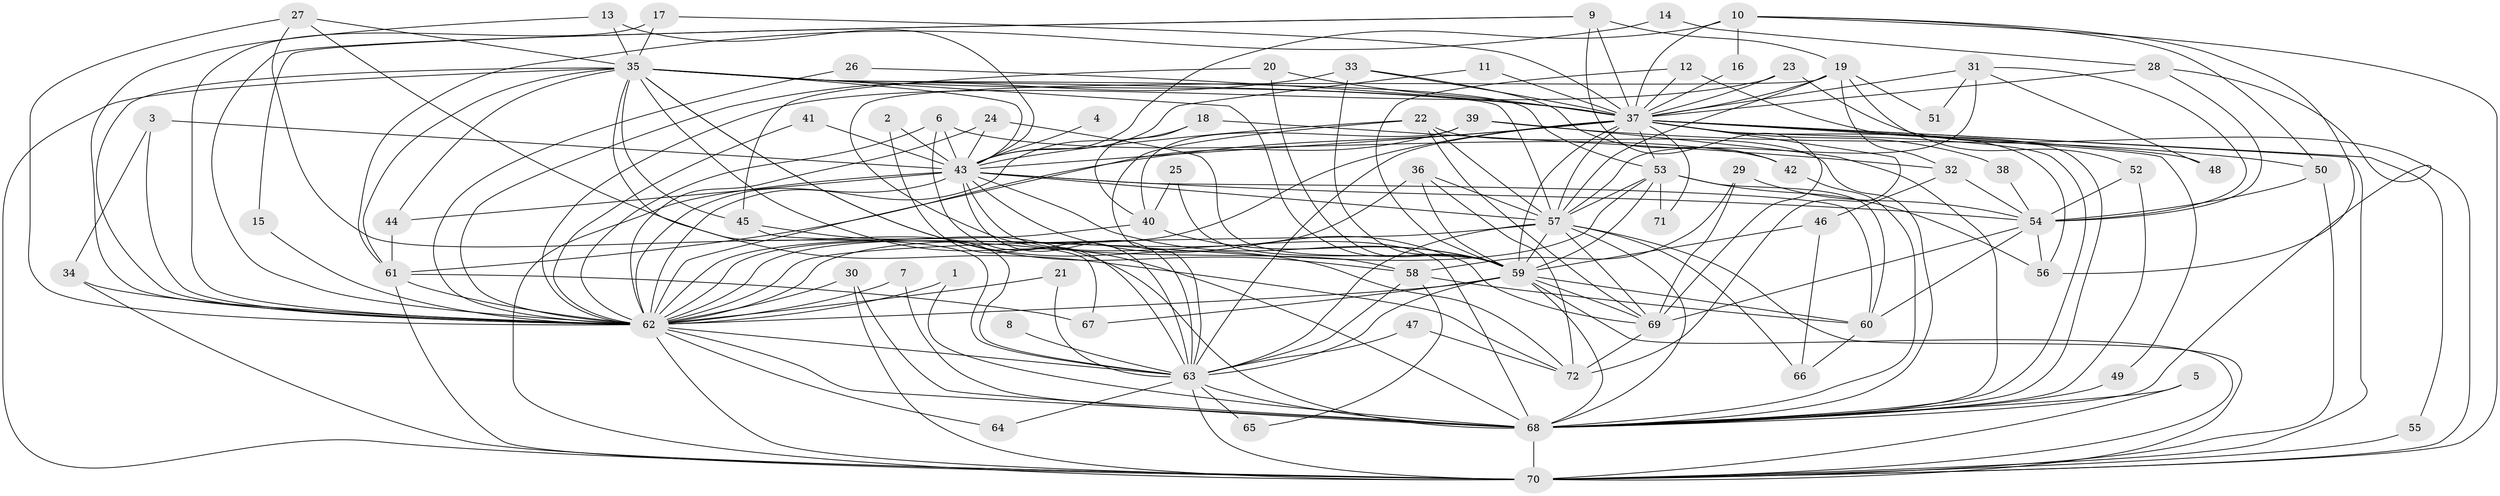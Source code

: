 // original degree distribution, {22: 0.006993006993006993, 29: 0.006993006993006993, 24: 0.013986013986013986, 16: 0.006993006993006993, 15: 0.006993006993006993, 23: 0.006993006993006993, 19: 0.013986013986013986, 38: 0.006993006993006993, 5: 0.027972027972027972, 3: 0.25874125874125875, 2: 0.46853146853146854, 9: 0.006993006993006993, 6: 0.055944055944055944, 4: 0.0979020979020979, 8: 0.006993006993006993, 7: 0.006993006993006993}
// Generated by graph-tools (version 1.1) at 2025/49/03/09/25 03:49:44]
// undirected, 72 vertices, 205 edges
graph export_dot {
graph [start="1"]
  node [color=gray90,style=filled];
  1;
  2;
  3;
  4;
  5;
  6;
  7;
  8;
  9;
  10;
  11;
  12;
  13;
  14;
  15;
  16;
  17;
  18;
  19;
  20;
  21;
  22;
  23;
  24;
  25;
  26;
  27;
  28;
  29;
  30;
  31;
  32;
  33;
  34;
  35;
  36;
  37;
  38;
  39;
  40;
  41;
  42;
  43;
  44;
  45;
  46;
  47;
  48;
  49;
  50;
  51;
  52;
  53;
  54;
  55;
  56;
  57;
  58;
  59;
  60;
  61;
  62;
  63;
  64;
  65;
  66;
  67;
  68;
  69;
  70;
  71;
  72;
  1 -- 62 [weight=1.0];
  1 -- 68 [weight=1.0];
  2 -- 43 [weight=1.0];
  2 -- 63 [weight=1.0];
  3 -- 34 [weight=1.0];
  3 -- 43 [weight=1.0];
  3 -- 62 [weight=1.0];
  4 -- 43 [weight=1.0];
  5 -- 68 [weight=1.0];
  5 -- 70 [weight=1.0];
  6 -- 42 [weight=1.0];
  6 -- 43 [weight=1.0];
  6 -- 62 [weight=1.0];
  6 -- 63 [weight=1.0];
  7 -- 62 [weight=1.0];
  7 -- 68 [weight=1.0];
  8 -- 63 [weight=1.0];
  9 -- 15 [weight=1.0];
  9 -- 19 [weight=1.0];
  9 -- 37 [weight=2.0];
  9 -- 62 [weight=1.0];
  9 -- 69 [weight=1.0];
  10 -- 16 [weight=1.0];
  10 -- 37 [weight=1.0];
  10 -- 43 [weight=2.0];
  10 -- 50 [weight=1.0];
  10 -- 56 [weight=1.0];
  10 -- 70 [weight=1.0];
  11 -- 37 [weight=1.0];
  11 -- 43 [weight=1.0];
  12 -- 37 [weight=1.0];
  12 -- 59 [weight=1.0];
  12 -- 68 [weight=1.0];
  13 -- 35 [weight=1.0];
  13 -- 43 [weight=1.0];
  13 -- 62 [weight=1.0];
  14 -- 28 [weight=1.0];
  14 -- 61 [weight=1.0];
  15 -- 62 [weight=1.0];
  16 -- 37 [weight=1.0];
  17 -- 35 [weight=1.0];
  17 -- 37 [weight=1.0];
  17 -- 62 [weight=1.0];
  18 -- 32 [weight=1.0];
  18 -- 40 [weight=1.0];
  18 -- 62 [weight=1.0];
  19 -- 32 [weight=1.0];
  19 -- 37 [weight=1.0];
  19 -- 51 [weight=1.0];
  19 -- 52 [weight=1.0];
  19 -- 57 [weight=1.0];
  19 -- 58 [weight=1.0];
  20 -- 37 [weight=1.0];
  20 -- 45 [weight=1.0];
  20 -- 59 [weight=1.0];
  21 -- 62 [weight=1.0];
  21 -- 63 [weight=1.0];
  22 -- 43 [weight=1.0];
  22 -- 57 [weight=1.0];
  22 -- 63 [weight=1.0];
  22 -- 68 [weight=1.0];
  22 -- 69 [weight=1.0];
  23 -- 37 [weight=1.0];
  23 -- 62 [weight=1.0];
  23 -- 70 [weight=1.0];
  24 -- 43 [weight=1.0];
  24 -- 59 [weight=1.0];
  24 -- 62 [weight=1.0];
  25 -- 40 [weight=1.0];
  25 -- 59 [weight=1.0];
  26 -- 37 [weight=1.0];
  26 -- 62 [weight=1.0];
  27 -- 35 [weight=1.0];
  27 -- 62 [weight=1.0];
  27 -- 63 [weight=1.0];
  27 -- 72 [weight=1.0];
  28 -- 37 [weight=1.0];
  28 -- 54 [weight=1.0];
  28 -- 68 [weight=1.0];
  29 -- 54 [weight=1.0];
  29 -- 58 [weight=1.0];
  29 -- 69 [weight=1.0];
  30 -- 62 [weight=1.0];
  30 -- 68 [weight=1.0];
  30 -- 70 [weight=1.0];
  31 -- 37 [weight=1.0];
  31 -- 48 [weight=1.0];
  31 -- 51 [weight=1.0];
  31 -- 54 [weight=1.0];
  31 -- 57 [weight=1.0];
  32 -- 46 [weight=1.0];
  32 -- 54 [weight=1.0];
  33 -- 37 [weight=1.0];
  33 -- 42 [weight=1.0];
  33 -- 59 [weight=1.0];
  33 -- 62 [weight=1.0];
  34 -- 62 [weight=1.0];
  34 -- 70 [weight=1.0];
  35 -- 37 [weight=1.0];
  35 -- 43 [weight=2.0];
  35 -- 44 [weight=1.0];
  35 -- 45 [weight=1.0];
  35 -- 53 [weight=1.0];
  35 -- 57 [weight=1.0];
  35 -- 58 [weight=1.0];
  35 -- 59 [weight=1.0];
  35 -- 61 [weight=1.0];
  35 -- 62 [weight=2.0];
  35 -- 63 [weight=1.0];
  35 -- 68 [weight=3.0];
  35 -- 70 [weight=1.0];
  35 -- 72 [weight=1.0];
  36 -- 57 [weight=1.0];
  36 -- 59 [weight=1.0];
  36 -- 62 [weight=1.0];
  36 -- 72 [weight=1.0];
  37 -- 38 [weight=1.0];
  37 -- 43 [weight=2.0];
  37 -- 48 [weight=1.0];
  37 -- 49 [weight=1.0];
  37 -- 53 [weight=1.0];
  37 -- 55 [weight=1.0];
  37 -- 56 [weight=1.0];
  37 -- 57 [weight=1.0];
  37 -- 59 [weight=1.0];
  37 -- 61 [weight=2.0];
  37 -- 62 [weight=2.0];
  37 -- 63 [weight=2.0];
  37 -- 68 [weight=1.0];
  37 -- 70 [weight=1.0];
  37 -- 71 [weight=1.0];
  37 -- 72 [weight=1.0];
  38 -- 54 [weight=1.0];
  39 -- 40 [weight=1.0];
  39 -- 50 [weight=1.0];
  39 -- 62 [weight=1.0];
  39 -- 68 [weight=1.0];
  40 -- 59 [weight=1.0];
  40 -- 62 [weight=2.0];
  41 -- 43 [weight=1.0];
  41 -- 62 [weight=1.0];
  42 -- 68 [weight=1.0];
  43 -- 44 [weight=1.0];
  43 -- 54 [weight=1.0];
  43 -- 57 [weight=2.0];
  43 -- 59 [weight=3.0];
  43 -- 60 [weight=3.0];
  43 -- 62 [weight=2.0];
  43 -- 63 [weight=2.0];
  43 -- 68 [weight=2.0];
  43 -- 69 [weight=1.0];
  43 -- 70 [weight=2.0];
  44 -- 61 [weight=1.0];
  45 -- 67 [weight=1.0];
  45 -- 68 [weight=1.0];
  46 -- 59 [weight=1.0];
  46 -- 66 [weight=1.0];
  47 -- 63 [weight=1.0];
  47 -- 72 [weight=1.0];
  49 -- 68 [weight=1.0];
  50 -- 54 [weight=1.0];
  50 -- 70 [weight=1.0];
  52 -- 54 [weight=1.0];
  52 -- 68 [weight=1.0];
  53 -- 56 [weight=1.0];
  53 -- 57 [weight=1.0];
  53 -- 59 [weight=1.0];
  53 -- 60 [weight=1.0];
  53 -- 62 [weight=1.0];
  53 -- 71 [weight=1.0];
  54 -- 56 [weight=1.0];
  54 -- 60 [weight=1.0];
  54 -- 69 [weight=1.0];
  55 -- 70 [weight=1.0];
  57 -- 59 [weight=1.0];
  57 -- 62 [weight=1.0];
  57 -- 63 [weight=1.0];
  57 -- 66 [weight=1.0];
  57 -- 68 [weight=1.0];
  57 -- 69 [weight=1.0];
  57 -- 70 [weight=2.0];
  58 -- 60 [weight=1.0];
  58 -- 63 [weight=2.0];
  58 -- 65 [weight=1.0];
  59 -- 60 [weight=1.0];
  59 -- 62 [weight=1.0];
  59 -- 63 [weight=1.0];
  59 -- 67 [weight=1.0];
  59 -- 68 [weight=1.0];
  59 -- 69 [weight=1.0];
  59 -- 70 [weight=1.0];
  60 -- 66 [weight=1.0];
  61 -- 62 [weight=1.0];
  61 -- 67 [weight=1.0];
  61 -- 70 [weight=2.0];
  62 -- 63 [weight=1.0];
  62 -- 64 [weight=1.0];
  62 -- 68 [weight=1.0];
  62 -- 70 [weight=2.0];
  63 -- 64 [weight=1.0];
  63 -- 65 [weight=1.0];
  63 -- 68 [weight=1.0];
  63 -- 70 [weight=1.0];
  68 -- 70 [weight=2.0];
  69 -- 72 [weight=1.0];
}
